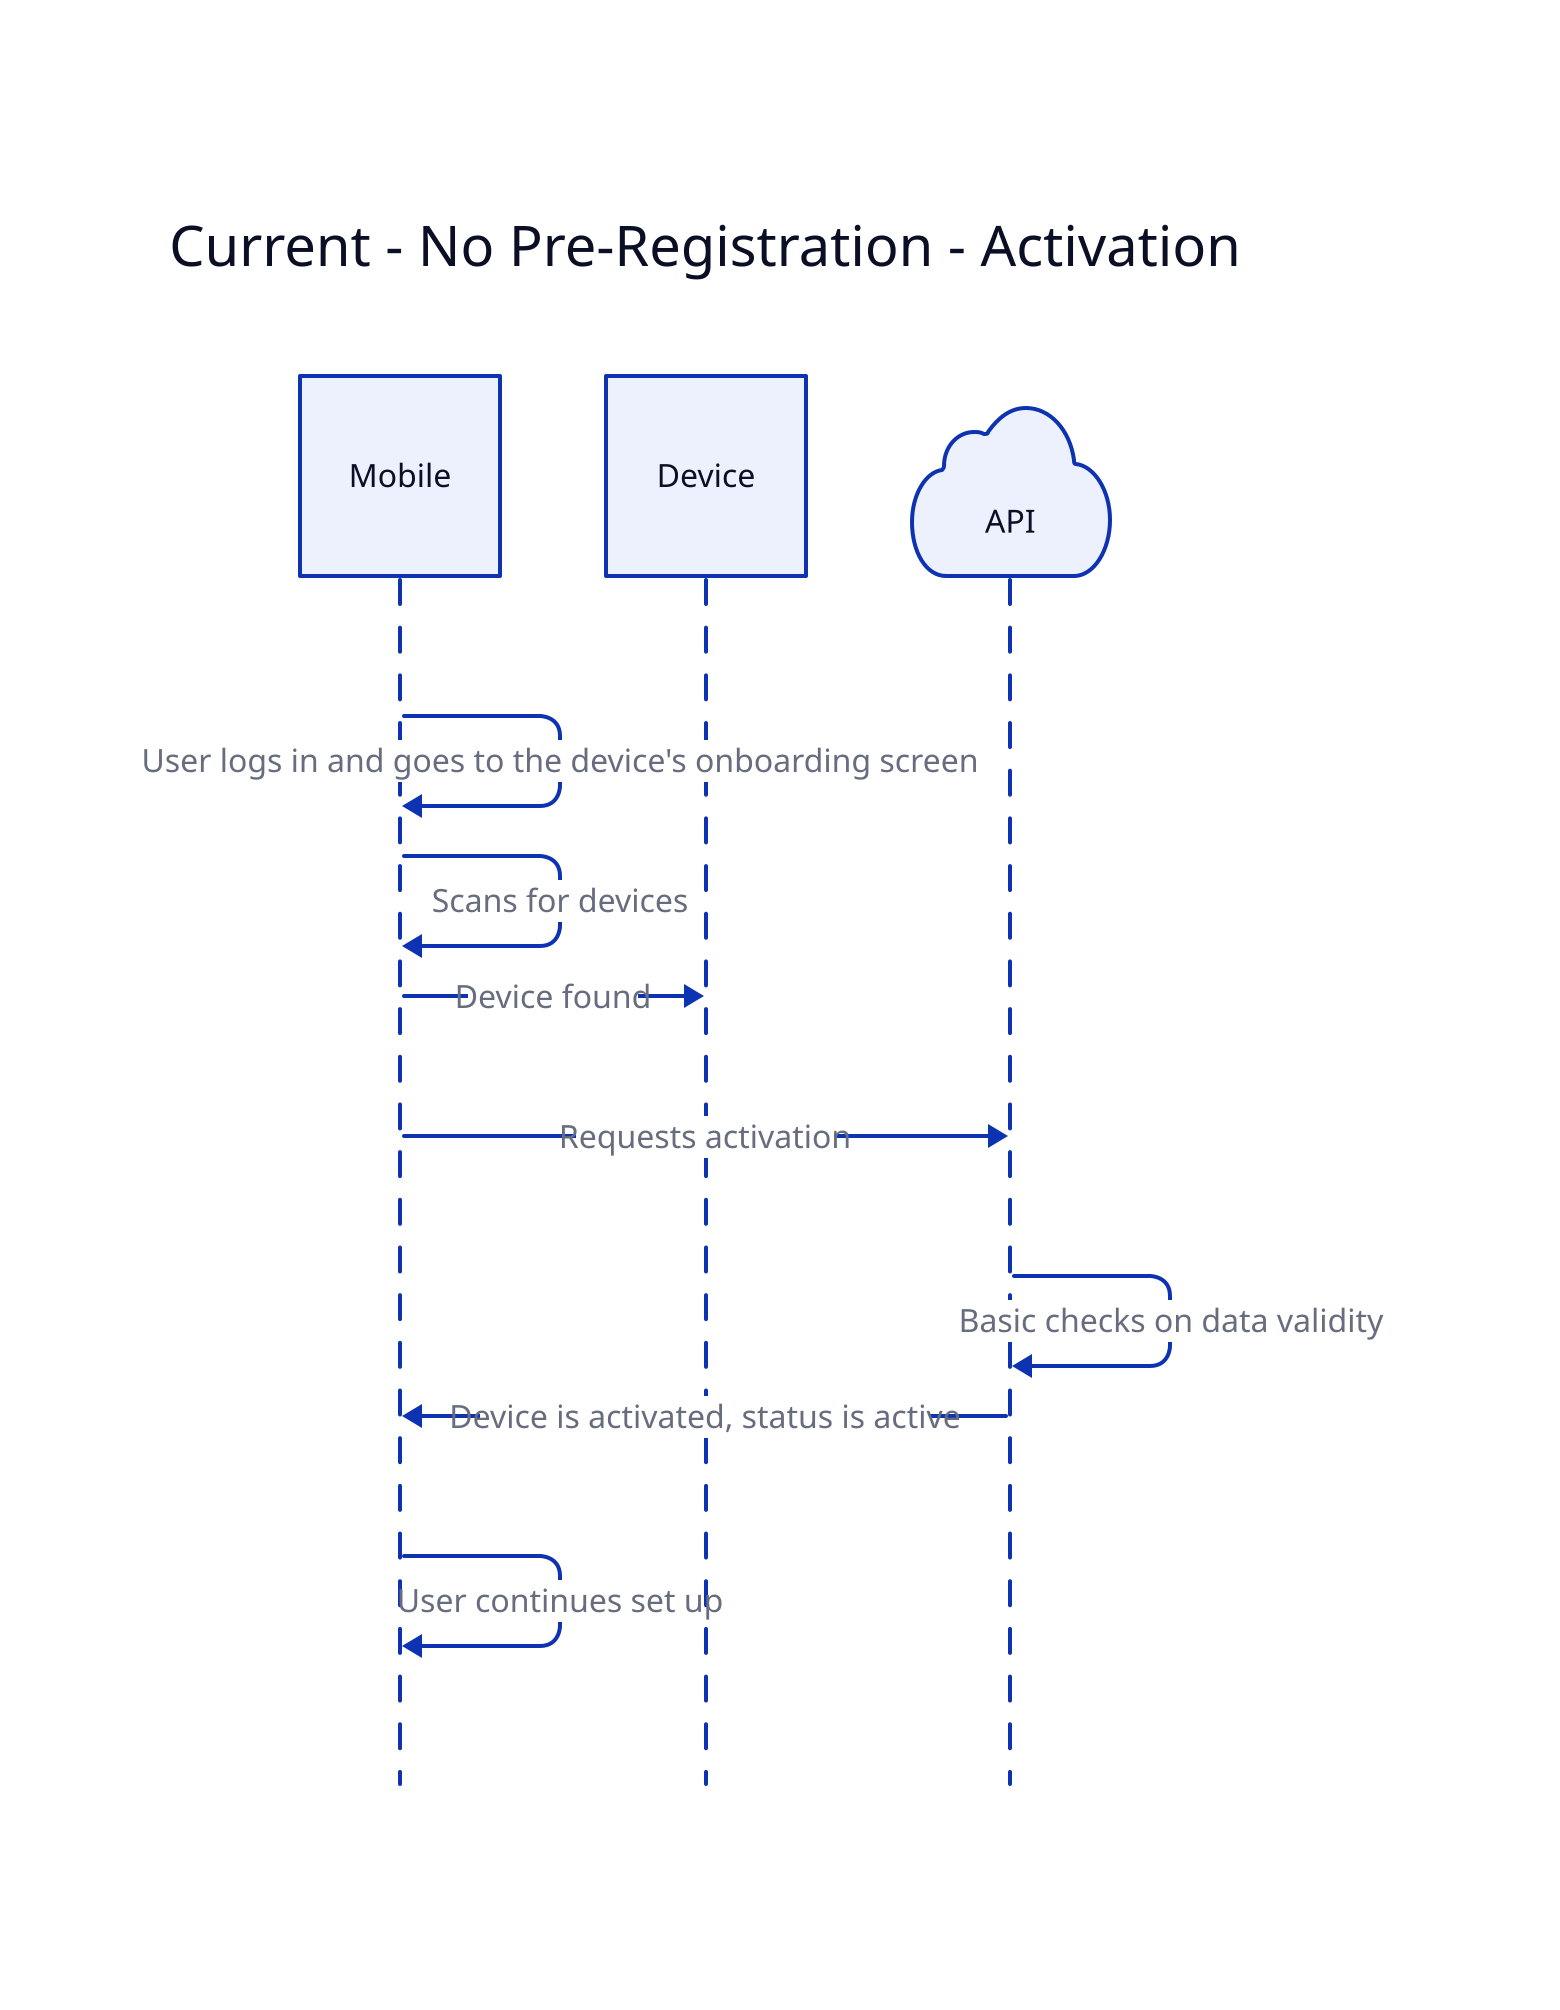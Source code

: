 direction: left

Current - No Pre-Registration - Activation {
  shape: sequence_diagram

  app: Mobile {
    shape: square
  }
  device: Device {
    shape: square
  }
  api: API {
    shape: cloud
  }

  app -> app: User logs in and goes to the device's onboarding screen
  app -> app: Scans for devices
  app -> device: Device found
  app -> api: Requests activation
  api -> api: Basic checks on data validity
  api -> app: Device is activated, status is active
  app -> app: User continues set up
}

